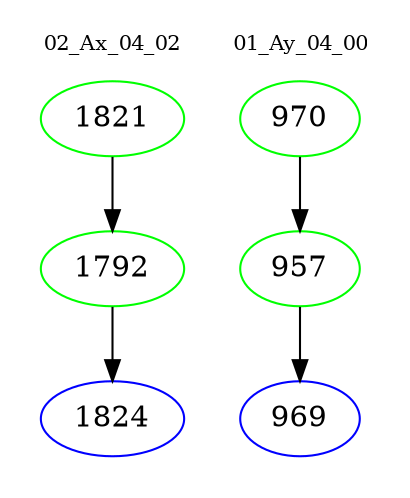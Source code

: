 digraph{
subgraph cluster_0 {
color = white
label = "02_Ax_04_02";
fontsize=10;
T0_1821 [label="1821", color="green"]
T0_1821 -> T0_1792 [color="black"]
T0_1792 [label="1792", color="green"]
T0_1792 -> T0_1824 [color="black"]
T0_1824 [label="1824", color="blue"]
}
subgraph cluster_1 {
color = white
label = "01_Ay_04_00";
fontsize=10;
T1_970 [label="970", color="green"]
T1_970 -> T1_957 [color="black"]
T1_957 [label="957", color="green"]
T1_957 -> T1_969 [color="black"]
T1_969 [label="969", color="blue"]
}
}
